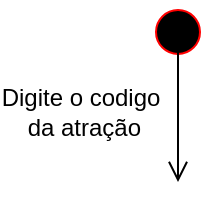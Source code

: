 <mxfile version="21.5.0" type="github">
  <diagram name="Página-1" id="Ujh2-OVXo8DI9-x1-dXK">
    <mxGraphModel dx="1114" dy="616" grid="1" gridSize="10" guides="1" tooltips="1" connect="1" arrows="1" fold="1" page="1" pageScale="1" pageWidth="827" pageHeight="1169" math="0" shadow="0">
      <root>
        <mxCell id="0" />
        <mxCell id="1" parent="0" />
        <mxCell id="xgi4914AB_i4iBTOgvoG-1" value="" style="ellipse;html=1;shape=startState;fillColor=#000000;strokeColor=#ff0000;" vertex="1" parent="1">
          <mxGeometry x="384" y="40" width="30" height="30" as="geometry" />
        </mxCell>
        <mxCell id="xgi4914AB_i4iBTOgvoG-2" value="" style="edgeStyle=orthogonalEdgeStyle;html=1;verticalAlign=bottom;endArrow=open;endSize=8;strokeColor=#000000;rounded=0;exitX=0.5;exitY=0.5;exitDx=0;exitDy=0;exitPerimeter=0;" edge="1" source="xgi4914AB_i4iBTOgvoG-1" parent="1">
          <mxGeometry relative="1" as="geometry">
            <mxPoint x="399" y="130" as="targetPoint" />
          </mxGeometry>
        </mxCell>
        <mxCell id="xgi4914AB_i4iBTOgvoG-3" value="&lt;span style=&quot;font-weight: normal;&quot;&gt;Digite o codigo&lt;br&gt;&amp;nbsp;da atração&lt;/span&gt;" style="text;align=center;fontStyle=1;verticalAlign=middle;spacingLeft=3;spacingRight=3;strokeColor=none;rotatable=0;points=[[0,0.5],[1,0.5]];portConstraint=eastwest;html=1;" vertex="1" parent="1">
          <mxGeometry x="330" y="70" width="40" height="50" as="geometry" />
        </mxCell>
      </root>
    </mxGraphModel>
  </diagram>
</mxfile>
